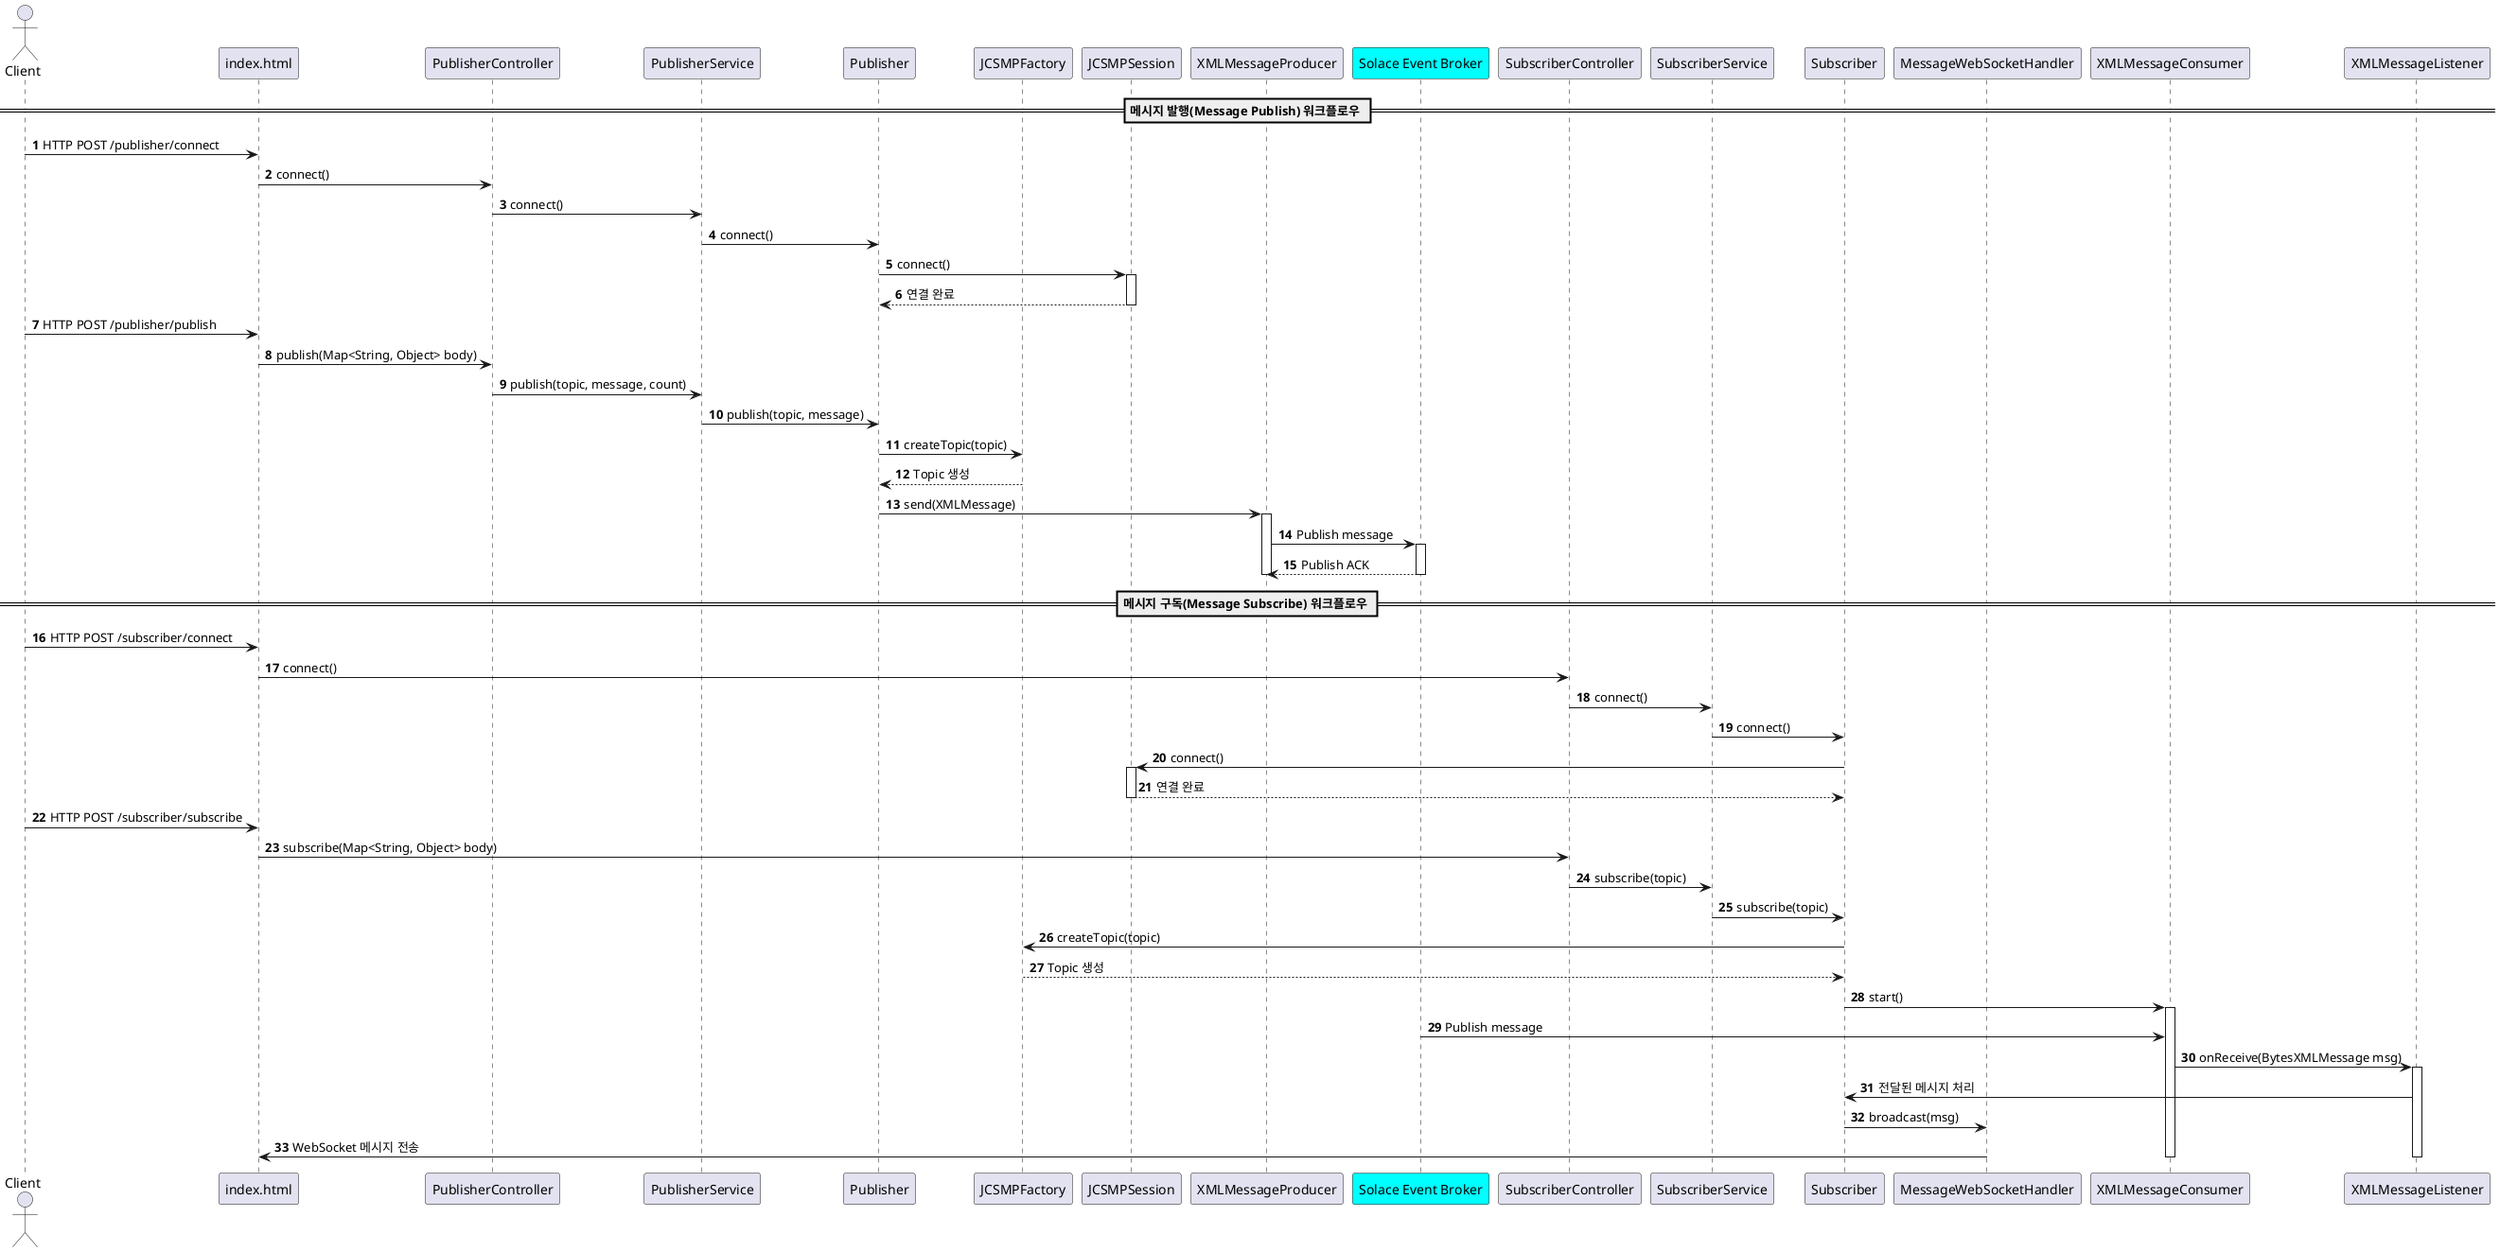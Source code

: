 @startuml
autonumber

actor Client as C
participant "index.html" as UI
participant PublisherController as PC
participant PublisherService as PS
participant Publisher as P
participant JCSMPFactory as F
participant JCSMPSession as S
participant XMLMessageProducer as MP
participant "Solace Event Broker" as Broker #aqua

participant SubscriberController as SC
participant SubscriberService as SS
participant Subscriber as Sub
participant MessageWebSocketHandler as WSH
participant XMLMessageConsumer as MC
participant XMLMessageListener as ML

== 메시지 발행(Message Publish) 워크플로우 ==
C -> UI : HTTP POST /publisher/connect
UI -> PC : connect()
PC -> PS : connect()
PS -> P : connect()
P -> S : connect()
activate S
S --> P : 연결 완료
deactivate S

C -> UI : HTTP POST /publisher/publish
UI -> PC : publish(Map<String, Object> body)
PC -> PS : publish(topic, message, count)
PS -> P : publish(topic, message)
P -> F : createTopic(topic)
F --> P : Topic 생성
P -> MP : send(XMLMessage)
activate MP
MP -> Broker : Publish message
activate Broker
Broker --> MP : Publish ACK
deactivate Broker
deactivate MP

== 메시지 구독(Message Subscribe) 워크플로우 ==
C -> UI : HTTP POST /subscriber/connect
UI -> SC : connect()
SC -> SS : connect()
SS -> Sub : connect()
Sub -> S : connect()
activate S
S --> Sub : 연결 완료
deactivate S

C -> UI : HTTP POST /subscriber/subscribe
UI -> SC : subscribe(Map<String, Object> body)
SC -> SS : subscribe(topic)
SS -> Sub : subscribe(topic)
Sub -> F : createTopic(topic)
F --> Sub : Topic 생성
Sub -> MC : start()
activate MC

Broker -> MC : Publish message
MC -> ML : onReceive(BytesXMLMessage msg)
activate ML

ML -> Sub : 전달된 메시지 처리
Sub -> WSH : broadcast(msg)
WSH -> UI : WebSocket 메시지 전송

deactivate ML
deactivate MC
@enduml